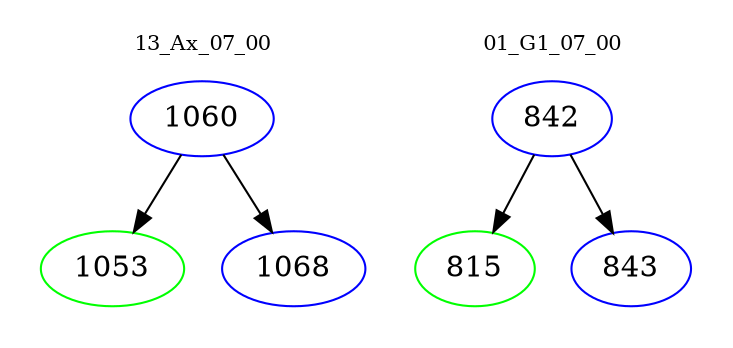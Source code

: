 digraph{
subgraph cluster_0 {
color = white
label = "13_Ax_07_00";
fontsize=10;
T0_1060 [label="1060", color="blue"]
T0_1060 -> T0_1053 [color="black"]
T0_1053 [label="1053", color="green"]
T0_1060 -> T0_1068 [color="black"]
T0_1068 [label="1068", color="blue"]
}
subgraph cluster_1 {
color = white
label = "01_G1_07_00";
fontsize=10;
T1_842 [label="842", color="blue"]
T1_842 -> T1_815 [color="black"]
T1_815 [label="815", color="green"]
T1_842 -> T1_843 [color="black"]
T1_843 [label="843", color="blue"]
}
}
